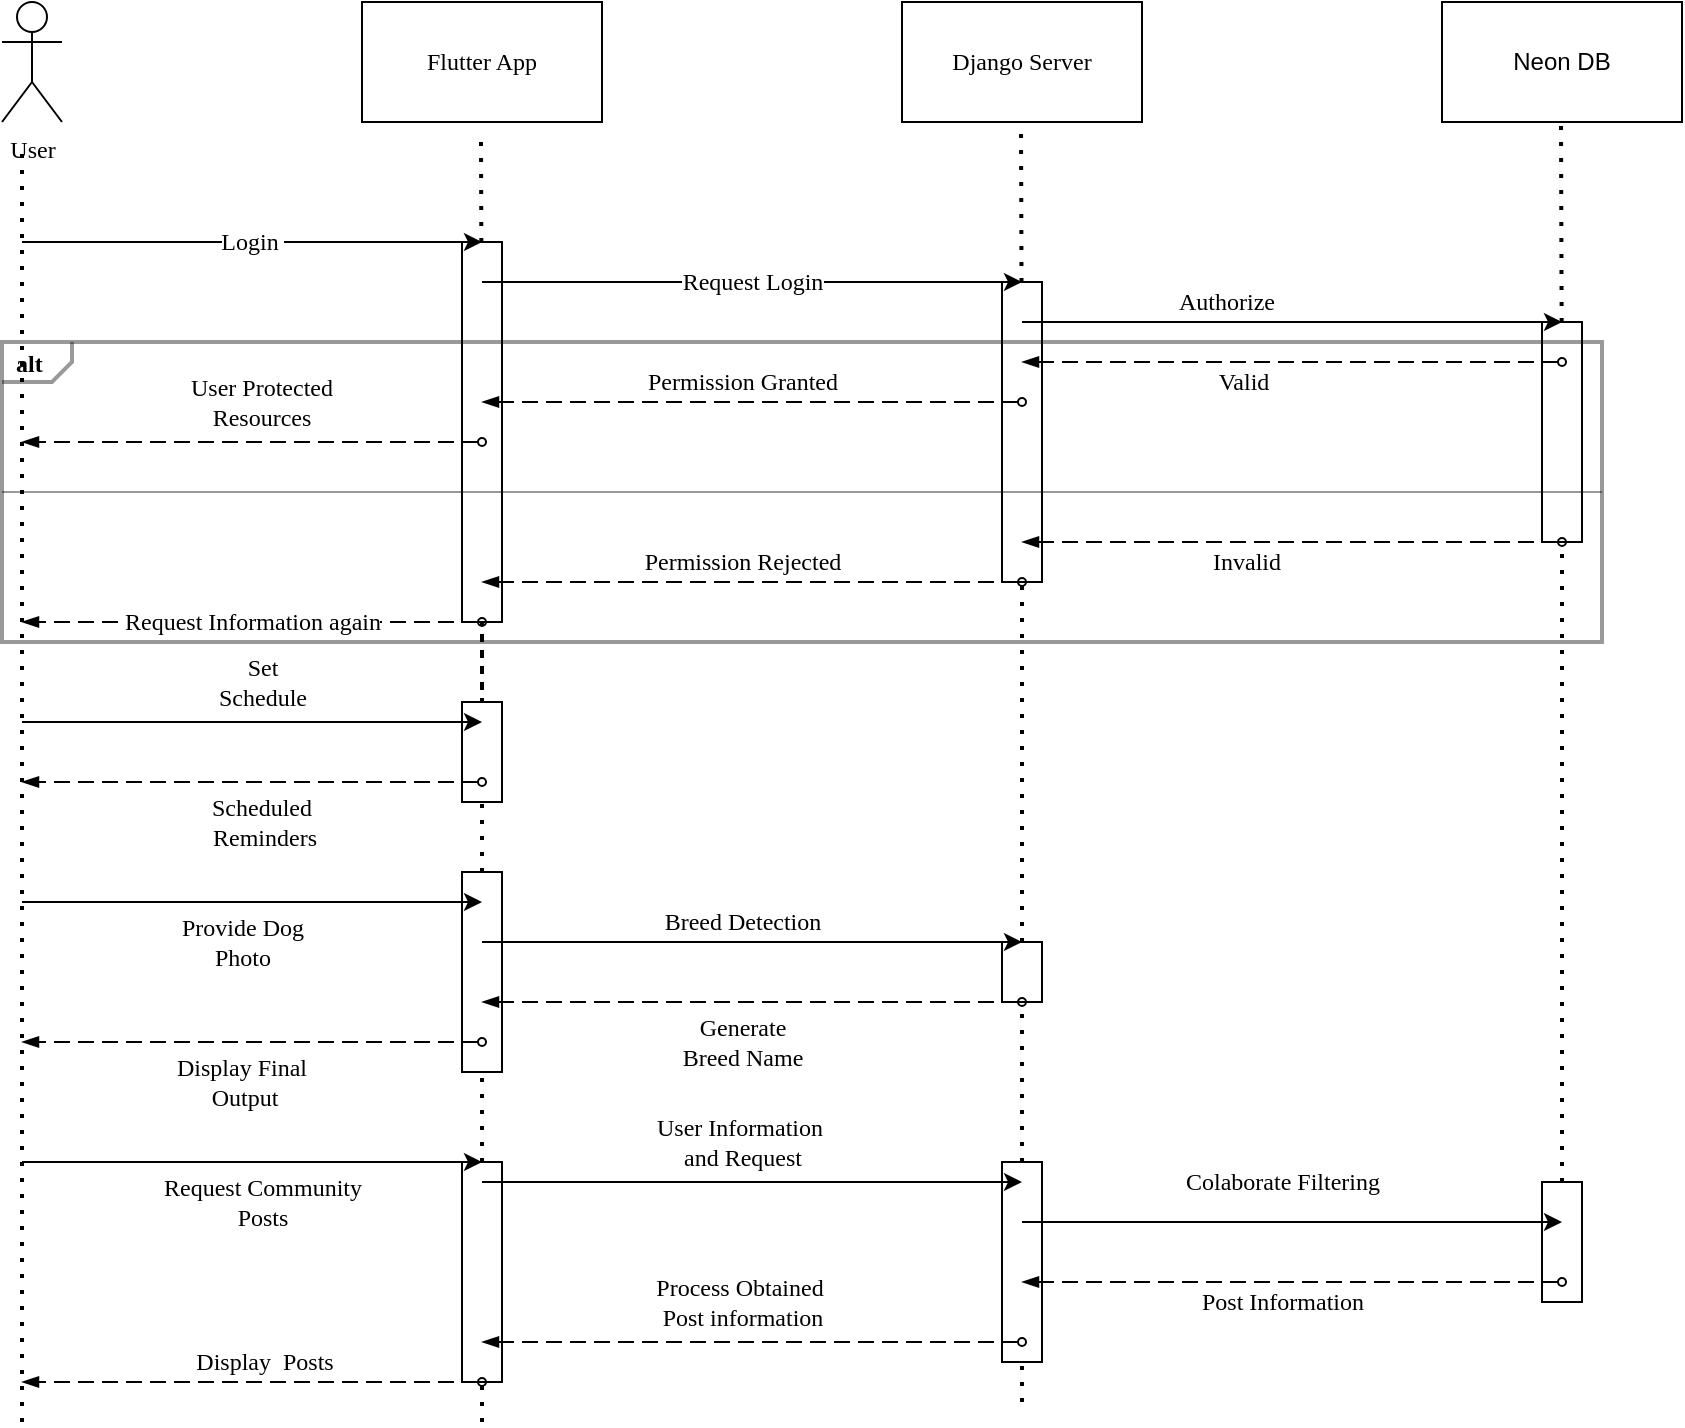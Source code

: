 <mxfile>
    <diagram id="iKPcuCFG87xUjZiUuu50" name="Page-1">
        <mxGraphModel dx="1148" dy="846" grid="1" gridSize="10" guides="1" tooltips="1" connect="1" arrows="1" fold="1" page="1" pageScale="1" pageWidth="850" pageHeight="1100" math="0" shadow="0">
            <root>
                <mxCell id="0"/>
                <mxCell id="1" parent="0"/>
                <mxCell id="79" value="alt" style="strokeColor=inherit;fillColor=inherit;gradientColor=inherit;html=1;shape=mxgraph.sysml.package;labelX=35;fontStyle=1;align=left;verticalAlign=top;spacingLeft=5;spacingTop=-3;fontFamily=Times New Roman;fontSize=12;opacity=40;strokeWidth=2;" parent="1" vertex="1">
                    <mxGeometry x="10" y="240" width="800" height="150" as="geometry"/>
                </mxCell>
                <mxCell id="2" value="User" style="shape=umlActor;verticalLabelPosition=bottom;verticalAlign=top;html=1;outlineConnect=0;fontFamily=Times New Roman;" parent="1" vertex="1">
                    <mxGeometry x="10" y="70" width="30" height="60" as="geometry"/>
                </mxCell>
                <mxCell id="3" value="Flutter App" style="rounded=0;whiteSpace=wrap;html=1;fontFamily=Times New Roman;" parent="1" vertex="1">
                    <mxGeometry x="190" y="70" width="120" height="60" as="geometry"/>
                </mxCell>
                <mxCell id="4" value="Django Server" style="rounded=0;whiteSpace=wrap;html=1;fontFamily=Times New Roman;" parent="1" vertex="1">
                    <mxGeometry x="460" y="70" width="120" height="60" as="geometry"/>
                </mxCell>
                <mxCell id="5" value="Neon DB" style="rounded=0;whiteSpace=wrap;html=1;" parent="1" vertex="1">
                    <mxGeometry x="730" y="70" width="120" height="60" as="geometry"/>
                </mxCell>
                <mxCell id="6" value="" style="endArrow=none;dashed=1;html=1;dashPattern=1 3;strokeWidth=2;fontFamily=Times New Roman;" parent="1" edge="1">
                    <mxGeometry width="50" height="50" relative="1" as="geometry">
                        <mxPoint x="20" y="780" as="sourcePoint"/>
                        <mxPoint x="20" y="140" as="targetPoint"/>
                    </mxGeometry>
                </mxCell>
                <mxCell id="7" value="" style="endArrow=none;dashed=1;html=1;dashPattern=1 3;strokeWidth=2;startArrow=none;fontFamily=Times New Roman;" parent="1" source="25" edge="1">
                    <mxGeometry width="50" height="50" relative="1" as="geometry">
                        <mxPoint x="249.5" y="660" as="sourcePoint"/>
                        <mxPoint x="249.5" y="140" as="targetPoint"/>
                    </mxGeometry>
                </mxCell>
                <mxCell id="8" value="" style="endArrow=none;dashed=1;html=1;dashPattern=1 3;strokeWidth=2;startArrow=none;fontFamily=Times New Roman;" parent="1" source="29" edge="1">
                    <mxGeometry width="50" height="50" relative="1" as="geometry">
                        <mxPoint x="519.5" y="650" as="sourcePoint"/>
                        <mxPoint x="519.5" y="130" as="targetPoint"/>
                    </mxGeometry>
                </mxCell>
                <mxCell id="9" value="" style="endArrow=none;dashed=1;html=1;dashPattern=1 3;strokeWidth=2;startArrow=none;fontFamily=Times New Roman;" parent="1" source="32" edge="1">
                    <mxGeometry width="50" height="50" relative="1" as="geometry">
                        <mxPoint x="789.5" y="650" as="sourcePoint"/>
                        <mxPoint x="789.5" y="130" as="targetPoint"/>
                    </mxGeometry>
                </mxCell>
                <mxCell id="11" value="Login&amp;nbsp;" style="endArrow=classic;html=1;fontFamily=Times New Roman;fontSize=12;" parent="1" edge="1">
                    <mxGeometry width="50" height="50" relative="1" as="geometry">
                        <mxPoint x="20" y="190" as="sourcePoint"/>
                        <mxPoint x="250" y="190" as="targetPoint"/>
                    </mxGeometry>
                </mxCell>
                <mxCell id="13" value="Request Login" style="endArrow=classic;html=1;fontFamily=Times New Roman;fontSize=12;" parent="1" edge="1">
                    <mxGeometry width="50" height="50" relative="1" as="geometry">
                        <mxPoint x="250" y="210" as="sourcePoint"/>
                        <mxPoint x="520" y="210" as="targetPoint"/>
                    </mxGeometry>
                </mxCell>
                <mxCell id="14" value="" style="endArrow=classic;html=1;fontFamily=Times New Roman;" parent="1" edge="1">
                    <mxGeometry width="50" height="50" relative="1" as="geometry">
                        <mxPoint x="520" y="230" as="sourcePoint"/>
                        <mxPoint x="790" y="230" as="targetPoint"/>
                    </mxGeometry>
                </mxCell>
                <mxCell id="16" value="&lt;font style=&quot;font-size: 12px;&quot;&gt;Authorize&lt;/font&gt;" style="edgeLabel;html=1;align=center;verticalAlign=middle;resizable=0;points=[];fontFamily=Times New Roman;fontSize=12;" parent="14" vertex="1" connectable="0">
                    <mxGeometry x="-0.248" y="-3" relative="1" as="geometry">
                        <mxPoint y="-13" as="offset"/>
                    </mxGeometry>
                </mxCell>
                <mxCell id="18" value="" style="dashed=1;dashPattern=8 4;endArrow=blockThin;endFill=1;startArrow=oval;startFill=0;endSize=6;startSize=4;html=1;fontFamily=Times New Roman;" parent="1" edge="1">
                    <mxGeometry width="160" relative="1" as="geometry">
                        <mxPoint x="790" y="250" as="sourcePoint"/>
                        <mxPoint x="520" y="250" as="targetPoint"/>
                    </mxGeometry>
                </mxCell>
                <mxCell id="21" value="Valid&amp;nbsp;" style="edgeLabel;html=1;align=center;verticalAlign=middle;resizable=0;points=[];fontFamily=Times New Roman;fontSize=12;" parent="18" vertex="1" connectable="0">
                    <mxGeometry x="0.174" y="1" relative="1" as="geometry">
                        <mxPoint y="9" as="offset"/>
                    </mxGeometry>
                </mxCell>
                <mxCell id="19" value="" style="dashed=1;dashPattern=8 4;endArrow=blockThin;endFill=1;startArrow=oval;startFill=0;endSize=6;startSize=4;html=1;fontFamily=Times New Roman;fontSize=12;" parent="1" edge="1">
                    <mxGeometry width="160" relative="1" as="geometry">
                        <mxPoint x="250" y="290" as="sourcePoint"/>
                        <mxPoint x="20" y="290" as="targetPoint"/>
                    </mxGeometry>
                </mxCell>
                <mxCell id="24" value="User Protected&amp;nbsp;&lt;br style=&quot;font-size: 12px;&quot;&gt;Resources&amp;nbsp;" style="edgeLabel;html=1;align=center;verticalAlign=middle;resizable=0;points=[];fontFamily=Times New Roman;fontSize=12;" parent="19" vertex="1" connectable="0">
                    <mxGeometry x="-0.117" y="2" relative="1" as="geometry">
                        <mxPoint x="-8" y="-22" as="offset"/>
                    </mxGeometry>
                </mxCell>
                <mxCell id="20" value="Permission Granted" style="dashed=1;dashPattern=8 4;endArrow=blockThin;endFill=1;startArrow=oval;startFill=0;endSize=6;startSize=4;html=1;fontFamily=Times New Roman;fontSize=12;" parent="1" edge="1">
                    <mxGeometry x="0.037" y="-10" width="160" relative="1" as="geometry">
                        <mxPoint x="520" y="270" as="sourcePoint"/>
                        <mxPoint x="250" y="270" as="targetPoint"/>
                        <mxPoint as="offset"/>
                    </mxGeometry>
                </mxCell>
                <mxCell id="27" value="" style="endArrow=none;dashed=1;html=1;dashPattern=1 3;strokeWidth=2;startArrow=none;fontFamily=Times New Roman;fontSize=12;" parent="1" source="38" target="25" edge="1">
                    <mxGeometry width="50" height="50" relative="1" as="geometry">
                        <mxPoint x="249.5" y="660" as="sourcePoint"/>
                        <mxPoint x="249.5" y="140" as="targetPoint"/>
                    </mxGeometry>
                </mxCell>
                <mxCell id="30" value="" style="endArrow=none;dashed=1;html=1;dashPattern=1 3;strokeWidth=2;fontFamily=Times New Roman;startArrow=none;" parent="1" source="48" target="29" edge="1">
                    <mxGeometry width="50" height="50" relative="1" as="geometry">
                        <mxPoint x="519.5" y="650" as="sourcePoint"/>
                        <mxPoint x="519.5" y="130" as="targetPoint"/>
                    </mxGeometry>
                </mxCell>
                <mxCell id="29" value="" style="rounded=0;whiteSpace=wrap;html=1;fillColor=none;fontFamily=Times New Roman;fontSize=12;" parent="1" vertex="1">
                    <mxGeometry x="510" y="210" width="20" height="150" as="geometry"/>
                </mxCell>
                <mxCell id="34" value="" style="endArrow=none;dashed=1;html=1;dashPattern=1 3;strokeWidth=2;fontFamily=Times New Roman;startArrow=none;" parent="1" source="68" target="32" edge="1">
                    <mxGeometry width="50" height="50" relative="1" as="geometry">
                        <mxPoint x="789.5" y="650" as="sourcePoint"/>
                        <mxPoint x="789.5" y="130" as="targetPoint"/>
                    </mxGeometry>
                </mxCell>
                <mxCell id="32" value="" style="rounded=0;whiteSpace=wrap;html=1;fillColor=none;fontFamily=Times New Roman;" parent="1" vertex="1">
                    <mxGeometry x="780" y="230" width="20" height="110" as="geometry"/>
                </mxCell>
                <mxCell id="35" value="Set&lt;br style=&quot;font-size: 12px;&quot;&gt;Schedule" style="endArrow=classic;html=1;fontFamily=Times New Roman;fontSize=12;" parent="1" edge="1">
                    <mxGeometry x="0.043" y="20" width="50" height="50" relative="1" as="geometry">
                        <mxPoint x="20" y="430" as="sourcePoint"/>
                        <mxPoint x="250" y="430" as="targetPoint"/>
                        <mxPoint as="offset"/>
                    </mxGeometry>
                </mxCell>
                <mxCell id="36" value="" style="dashed=1;dashPattern=8 4;endArrow=blockThin;endFill=1;startArrow=oval;startFill=0;endSize=6;startSize=4;html=1;fontFamily=Times New Roman;" parent="1" edge="1">
                    <mxGeometry width="160" relative="1" as="geometry">
                        <mxPoint x="250" y="460" as="sourcePoint"/>
                        <mxPoint x="20" y="460" as="targetPoint"/>
                    </mxGeometry>
                </mxCell>
                <mxCell id="37" value="Scheduled&amp;nbsp;&lt;br style=&quot;font-size: 12px;&quot;&gt;Reminders" style="edgeLabel;html=1;align=center;verticalAlign=middle;resizable=0;points=[];fontFamily=Times New Roman;fontSize=12;" parent="36" vertex="1" connectable="0">
                    <mxGeometry x="-0.117" y="2" relative="1" as="geometry">
                        <mxPoint x="-8" y="18" as="offset"/>
                    </mxGeometry>
                </mxCell>
                <mxCell id="39" value="" style="endArrow=none;dashed=1;html=1;dashPattern=1 3;strokeWidth=2;fontFamily=Times New Roman;startArrow=none;" parent="1" source="25" target="38" edge="1">
                    <mxGeometry width="50" height="50" relative="1" as="geometry">
                        <mxPoint x="249.5" y="660" as="sourcePoint"/>
                        <mxPoint x="249.94" y="290" as="targetPoint"/>
                    </mxGeometry>
                </mxCell>
                <mxCell id="40" value="Provide Dog &lt;br&gt;Photo" style="endArrow=classic;html=1;fontFamily=Times New Roman;fontSize=12;" parent="1" edge="1">
                    <mxGeometry x="-0.043" y="-20" width="50" height="50" relative="1" as="geometry">
                        <mxPoint x="20" y="520" as="sourcePoint"/>
                        <mxPoint x="250" y="520" as="targetPoint"/>
                        <mxPoint as="offset"/>
                    </mxGeometry>
                </mxCell>
                <mxCell id="41" value="Breed Detection" style="endArrow=classic;html=1;fontFamily=Times New Roman;fontSize=12;" parent="1" edge="1">
                    <mxGeometry x="-0.037" y="10" width="50" height="50" relative="1" as="geometry">
                        <mxPoint x="250" y="540" as="sourcePoint"/>
                        <mxPoint x="520" y="540" as="targetPoint"/>
                        <mxPoint as="offset"/>
                    </mxGeometry>
                </mxCell>
                <mxCell id="42" value="Generate&lt;br&gt;Breed Name" style="dashed=1;dashPattern=8 4;endArrow=blockThin;endFill=1;startArrow=oval;startFill=0;endSize=6;startSize=4;html=1;fontFamily=Times New Roman;fontSize=12;" parent="1" edge="1">
                    <mxGeometry x="0.037" y="20" width="160" relative="1" as="geometry">
                        <mxPoint x="520" y="570" as="sourcePoint"/>
                        <mxPoint x="250" y="570" as="targetPoint"/>
                        <mxPoint as="offset"/>
                    </mxGeometry>
                </mxCell>
                <mxCell id="43" value="" style="dashed=1;dashPattern=8 4;endArrow=blockThin;endFill=1;startArrow=oval;startFill=0;endSize=6;startSize=4;html=1;fontFamily=Times New Roman;fontSize=12;" parent="1" edge="1">
                    <mxGeometry width="160" relative="1" as="geometry">
                        <mxPoint x="250" y="590" as="sourcePoint"/>
                        <mxPoint x="20" y="590" as="targetPoint"/>
                    </mxGeometry>
                </mxCell>
                <mxCell id="44" value="Display Final&amp;nbsp;&lt;br&gt;Output" style="edgeLabel;html=1;align=center;verticalAlign=middle;resizable=0;points=[];fontFamily=Times New Roman;fontSize=12;" parent="43" vertex="1" connectable="0">
                    <mxGeometry x="-0.117" y="2" relative="1" as="geometry">
                        <mxPoint x="-18" y="18" as="offset"/>
                    </mxGeometry>
                </mxCell>
                <mxCell id="45" value="" style="endArrow=none;dashed=1;html=1;dashPattern=1 3;strokeWidth=2;fontFamily=Times New Roman;startArrow=none;" parent="1" source="38" target="25" edge="1">
                    <mxGeometry width="50" height="50" relative="1" as="geometry">
                        <mxPoint x="250" y="710" as="sourcePoint"/>
                        <mxPoint x="249.956" y="400" as="targetPoint"/>
                    </mxGeometry>
                </mxCell>
                <mxCell id="49" value="" style="endArrow=none;dashed=1;html=1;dashPattern=1 3;strokeWidth=2;fontFamily=Times New Roman;startArrow=none;" parent="1" source="71" target="48" edge="1">
                    <mxGeometry width="50" height="50" relative="1" as="geometry">
                        <mxPoint x="520" y="770" as="sourcePoint"/>
                        <mxPoint x="519.963" y="340" as="targetPoint"/>
                    </mxGeometry>
                </mxCell>
                <mxCell id="48" value="" style="rounded=0;whiteSpace=wrap;html=1;fillColor=none;fontFamily=Times New Roman;" parent="1" vertex="1">
                    <mxGeometry x="510" y="540" width="20" height="30" as="geometry"/>
                </mxCell>
                <mxCell id="50" value="" style="endArrow=none;dashed=1;html=1;dashPattern=1 3;strokeWidth=2;startArrow=none;fontFamily=Times New Roman;" parent="1" source="25" target="38" edge="1">
                    <mxGeometry width="50" height="50" relative="1" as="geometry">
                        <mxPoint x="249.941" y="440" as="sourcePoint"/>
                        <mxPoint x="249.5" y="140" as="targetPoint"/>
                    </mxGeometry>
                </mxCell>
                <mxCell id="52" value="Request Community&lt;br&gt;Posts" style="endArrow=classic;html=1;fontFamily=Times New Roman;fontSize=12;" parent="1" edge="1">
                    <mxGeometry x="0.043" y="-20" width="50" height="50" relative="1" as="geometry">
                        <mxPoint x="20" y="650" as="sourcePoint"/>
                        <mxPoint x="250" y="650" as="targetPoint"/>
                        <mxPoint as="offset"/>
                    </mxGeometry>
                </mxCell>
                <mxCell id="53" value="User Information&amp;nbsp;&lt;br&gt;and Request" style="endArrow=classic;html=1;fontFamily=Times New Roman;fontSize=12;" parent="1" edge="1">
                    <mxGeometry x="-0.037" y="20" width="50" height="50" relative="1" as="geometry">
                        <mxPoint x="250" y="660" as="sourcePoint"/>
                        <mxPoint x="520" y="660" as="targetPoint"/>
                        <mxPoint as="offset"/>
                    </mxGeometry>
                </mxCell>
                <mxCell id="55" value="&lt;font style=&quot;font-size: 12px;&quot;&gt;Colaborate Filtering&lt;/font&gt;" style="endArrow=classic;html=1;fontFamily=Times New Roman;" parent="1" edge="1">
                    <mxGeometry x="-0.037" y="20" width="50" height="50" relative="1" as="geometry">
                        <mxPoint x="520" y="680" as="sourcePoint"/>
                        <mxPoint x="790" y="680" as="targetPoint"/>
                        <mxPoint as="offset"/>
                    </mxGeometry>
                </mxCell>
                <mxCell id="57" value="&lt;font style=&quot;font-size: 12px;&quot;&gt;Post Information&lt;/font&gt;" style="dashed=1;dashPattern=8 4;endArrow=blockThin;endFill=1;startArrow=oval;startFill=0;endSize=6;startSize=4;html=1;fontFamily=Times New Roman;" parent="1" edge="1">
                    <mxGeometry x="0.037" y="10" width="160" relative="1" as="geometry">
                        <mxPoint x="790" y="710" as="sourcePoint"/>
                        <mxPoint x="520" y="710" as="targetPoint"/>
                        <mxPoint as="offset"/>
                    </mxGeometry>
                </mxCell>
                <mxCell id="59" value="Process Obtained&amp;nbsp;&lt;br&gt;Post information" style="dashed=1;dashPattern=8 4;endArrow=blockThin;endFill=1;startArrow=oval;startFill=0;endSize=6;startSize=4;html=1;fontFamily=Times New Roman;fontSize=12;" parent="1" edge="1">
                    <mxGeometry x="0.037" y="-20" width="160" relative="1" as="geometry">
                        <mxPoint x="520" y="740" as="sourcePoint"/>
                        <mxPoint x="250" y="740" as="targetPoint"/>
                        <mxPoint as="offset"/>
                    </mxGeometry>
                </mxCell>
                <mxCell id="61" value="" style="dashed=1;dashPattern=8 4;endArrow=blockThin;endFill=1;startArrow=oval;startFill=0;endSize=6;startSize=4;html=1;fontFamily=Times New Roman;fontSize=12;" parent="1" edge="1">
                    <mxGeometry width="160" relative="1" as="geometry">
                        <mxPoint x="250" y="760" as="sourcePoint"/>
                        <mxPoint x="20" y="760" as="targetPoint"/>
                    </mxGeometry>
                </mxCell>
                <mxCell id="62" value="Display&amp;nbsp; Posts" style="edgeLabel;html=1;align=center;verticalAlign=middle;resizable=0;points=[];fontFamily=Times New Roman;fontSize=12;" parent="61" vertex="1" connectable="0">
                    <mxGeometry x="-0.117" y="2" relative="1" as="geometry">
                        <mxPoint x="-8" y="-12" as="offset"/>
                    </mxGeometry>
                </mxCell>
                <mxCell id="63" value="" style="endArrow=none;dashed=1;html=1;dashPattern=1 3;strokeWidth=2;startArrow=none;fontFamily=Times New Roman;" parent="1" source="38" target="25" edge="1">
                    <mxGeometry width="50" height="50" relative="1" as="geometry">
                        <mxPoint x="249.947" y="350" as="sourcePoint"/>
                        <mxPoint x="249.5" y="140" as="targetPoint"/>
                    </mxGeometry>
                </mxCell>
                <mxCell id="25" value="" style="rounded=0;whiteSpace=wrap;html=1;fillColor=none;fontFamily=Times New Roman;fontSize=12;" parent="1" vertex="1">
                    <mxGeometry x="240" y="190" width="20" height="190" as="geometry"/>
                </mxCell>
                <mxCell id="65" value="" style="endArrow=none;dashed=1;html=1;dashPattern=1 3;strokeWidth=2;fontFamily=Times New Roman;" parent="1" target="64" edge="1">
                    <mxGeometry width="50" height="50" relative="1" as="geometry">
                        <mxPoint x="250" y="780" as="sourcePoint"/>
                        <mxPoint x="250" y="360" as="targetPoint"/>
                    </mxGeometry>
                </mxCell>
                <mxCell id="64" value="" style="rounded=0;whiteSpace=wrap;html=1;fillColor=none;fontFamily=Times New Roman;fontSize=12;" parent="1" vertex="1">
                    <mxGeometry x="240" y="650" width="20" height="110" as="geometry"/>
                </mxCell>
                <mxCell id="69" value="" style="endArrow=none;dashed=1;html=1;dashPattern=1 3;strokeWidth=2;fontFamily=Times New Roman;" parent="1" target="68" edge="1">
                    <mxGeometry width="50" height="50" relative="1" as="geometry">
                        <mxPoint x="789.5" y="720" as="sourcePoint"/>
                        <mxPoint x="789.988" y="320" as="targetPoint"/>
                    </mxGeometry>
                </mxCell>
                <mxCell id="68" value="" style="rounded=0;whiteSpace=wrap;html=1;fillColor=none;fontFamily=Times New Roman;fontSize=12;" parent="1" vertex="1">
                    <mxGeometry x="780" y="660" width="20" height="60" as="geometry"/>
                </mxCell>
                <mxCell id="72" value="" style="endArrow=none;dashed=1;html=1;dashPattern=1 3;strokeWidth=2;fontFamily=Times New Roman;" parent="1" target="71" edge="1">
                    <mxGeometry width="50" height="50" relative="1" as="geometry">
                        <mxPoint x="520" y="770" as="sourcePoint"/>
                        <mxPoint x="520" y="570" as="targetPoint"/>
                    </mxGeometry>
                </mxCell>
                <mxCell id="71" value="" style="rounded=0;whiteSpace=wrap;html=1;fillColor=none;fontFamily=Times New Roman;fontSize=12;" parent="1" vertex="1">
                    <mxGeometry x="510" y="650" width="20" height="100" as="geometry"/>
                </mxCell>
                <mxCell id="74" value="" style="endArrow=none;dashed=1;html=1;dashPattern=1 3;strokeWidth=2;fontFamily=Times New Roman;startArrow=none;" parent="1" source="64" target="73" edge="1">
                    <mxGeometry width="50" height="50" relative="1" as="geometry">
                        <mxPoint x="250" y="650" as="sourcePoint"/>
                        <mxPoint x="250" y="360" as="targetPoint"/>
                    </mxGeometry>
                </mxCell>
                <mxCell id="73" value="" style="rounded=0;whiteSpace=wrap;html=1;fillColor=none;fontFamily=Times New Roman;fontSize=12;" parent="1" vertex="1">
                    <mxGeometry x="240" y="505" width="20" height="100" as="geometry"/>
                </mxCell>
                <mxCell id="91" value="" style="endArrow=none;html=1;fontFamily=Times New Roman;fontSize=12;exitX=0;exitY=0.5;exitDx=0;exitDy=0;exitPerimeter=0;entryX=1;entryY=0.5;entryDx=0;entryDy=0;entryPerimeter=0;opacity=40;" parent="1" source="79" target="79" edge="1">
                    <mxGeometry width="50" height="50" relative="1" as="geometry">
                        <mxPoint x="470" y="470" as="sourcePoint"/>
                        <mxPoint x="520" y="420" as="targetPoint"/>
                    </mxGeometry>
                </mxCell>
                <mxCell id="92" value="" style="dashed=1;dashPattern=8 4;endArrow=blockThin;endFill=1;startArrow=oval;startFill=0;endSize=6;startSize=4;html=1;fontFamily=Times New Roman;" parent="1" edge="1">
                    <mxGeometry width="160" relative="1" as="geometry">
                        <mxPoint x="790" y="340" as="sourcePoint"/>
                        <mxPoint x="520" y="340" as="targetPoint"/>
                    </mxGeometry>
                </mxCell>
                <mxCell id="93" value="Invalid" style="edgeLabel;html=1;align=center;verticalAlign=middle;resizable=0;points=[];fontFamily=Times New Roman;fontSize=12;" parent="92" vertex="1" connectable="0">
                    <mxGeometry x="0.174" y="1" relative="1" as="geometry">
                        <mxPoint y="9" as="offset"/>
                    </mxGeometry>
                </mxCell>
                <mxCell id="94" value="Permission Rejected" style="dashed=1;dashPattern=8 4;endArrow=blockThin;endFill=1;startArrow=oval;startFill=0;endSize=6;startSize=4;html=1;fontFamily=Times New Roman;fontSize=12;" parent="1" edge="1">
                    <mxGeometry x="0.037" y="-10" width="160" relative="1" as="geometry">
                        <mxPoint x="520" y="360" as="sourcePoint"/>
                        <mxPoint x="250" y="360" as="targetPoint"/>
                        <mxPoint as="offset"/>
                    </mxGeometry>
                </mxCell>
                <mxCell id="95" value="Request Information again" style="dashed=1;dashPattern=8 4;endArrow=blockThin;endFill=1;startArrow=oval;startFill=0;endSize=6;startSize=4;html=1;fontFamily=Times New Roman;fontSize=12;" parent="1" edge="1">
                    <mxGeometry width="160" relative="1" as="geometry">
                        <mxPoint x="250" y="380" as="sourcePoint"/>
                        <mxPoint x="20" y="380" as="targetPoint"/>
                    </mxGeometry>
                </mxCell>
                <mxCell id="96" value="" style="endArrow=none;dashed=1;html=1;dashPattern=1 3;strokeWidth=2;fontFamily=Times New Roman;startArrow=none;" parent="1" source="73" target="38" edge="1">
                    <mxGeometry width="50" height="50" relative="1" as="geometry">
                        <mxPoint x="250" y="505" as="sourcePoint"/>
                        <mxPoint x="250" y="380" as="targetPoint"/>
                    </mxGeometry>
                </mxCell>
                <mxCell id="38" value="" style="rounded=0;whiteSpace=wrap;html=1;fillColor=none;fontFamily=Times New Roman;" parent="1" vertex="1">
                    <mxGeometry x="240" y="420" width="20" height="50" as="geometry"/>
                </mxCell>
            </root>
        </mxGraphModel>
    </diagram>
</mxfile>